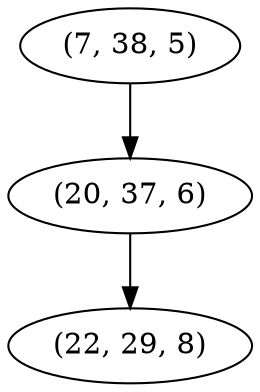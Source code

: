 digraph tree {
    "(7, 38, 5)";
    "(20, 37, 6)";
    "(22, 29, 8)";
    "(7, 38, 5)" -> "(20, 37, 6)";
    "(20, 37, 6)" -> "(22, 29, 8)";
}
